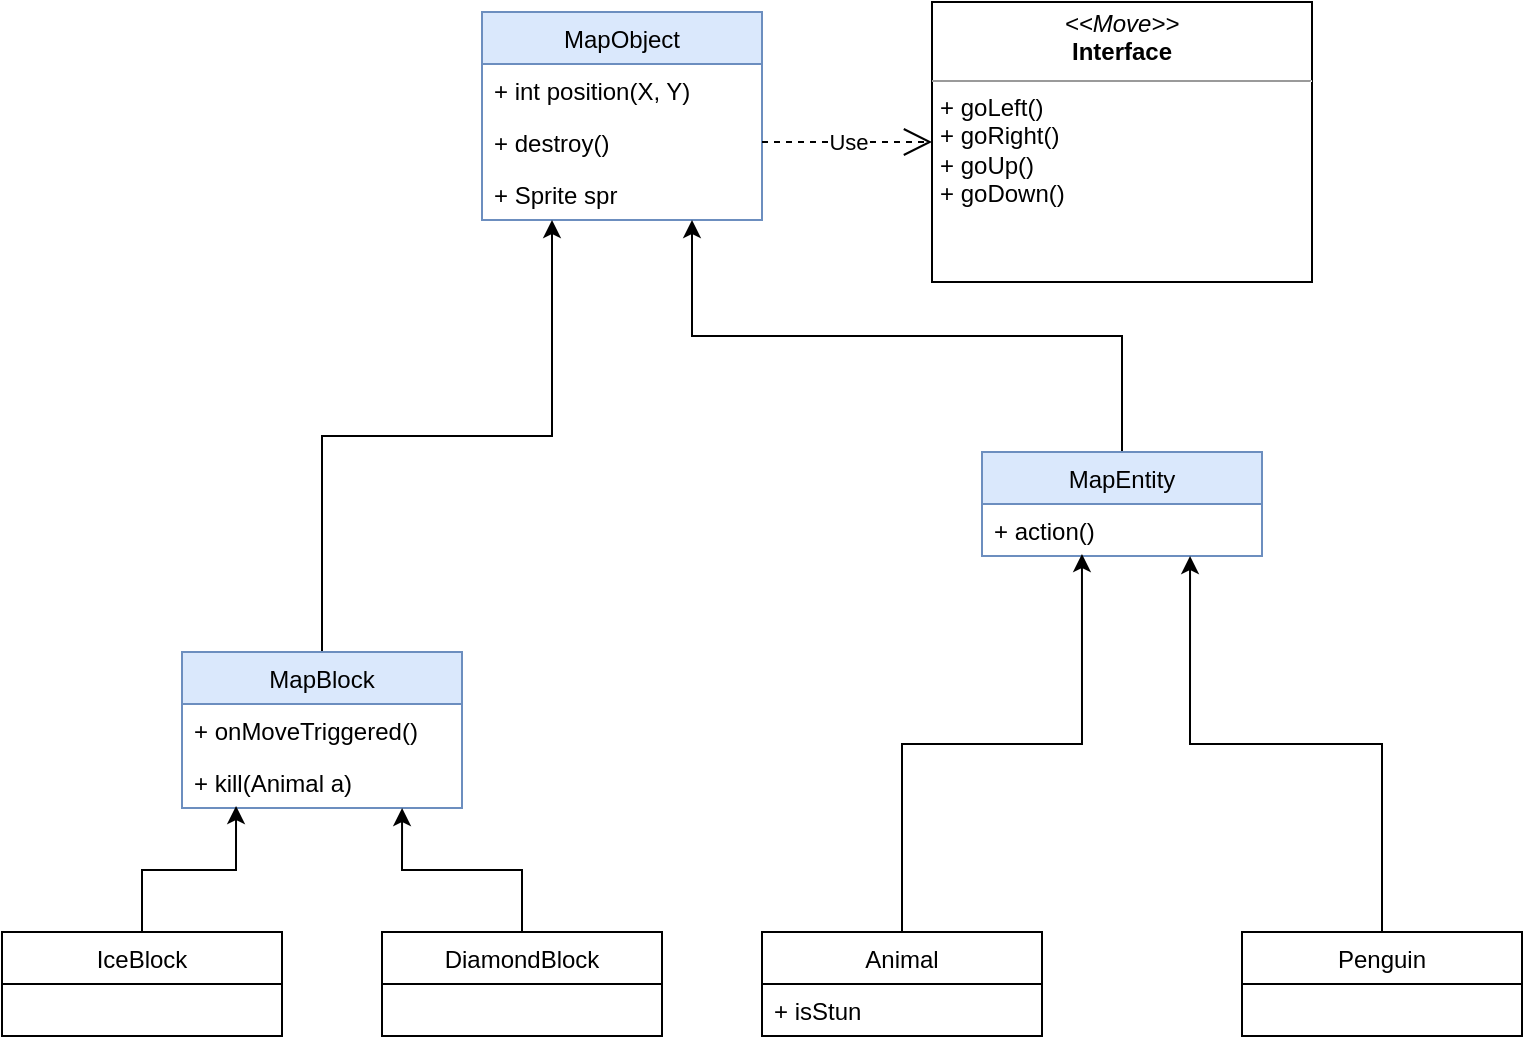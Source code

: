 <mxfile version="12.8.2" type="device"><diagram id="Hl8-E7hU2EOzDUUXUu1T" name="Page-1"><mxGraphModel dx="1180" dy="694" grid="1" gridSize="10" guides="1" tooltips="1" connect="1" arrows="1" fold="1" page="1" pageScale="1" pageWidth="827" pageHeight="1169" math="0" shadow="0"><root><mxCell id="0"/><mxCell id="1" parent="0"/><mxCell id="C7ziPaJtKHheJAq_qz0F-1" value="MapObject" style="swimlane;fontStyle=0;childLayout=stackLayout;horizontal=1;startSize=26;fillColor=#dae8fc;horizontalStack=0;resizeParent=1;resizeParentMax=0;resizeLast=0;collapsible=1;marginBottom=0;strokeColor=#6c8ebf;" vertex="1" parent="1"><mxGeometry x="290" y="30" width="140" height="104" as="geometry"/></mxCell><mxCell id="C7ziPaJtKHheJAq_qz0F-2" value="+ int position(X, Y)" style="text;strokeColor=none;fillColor=none;align=left;verticalAlign=top;spacingLeft=4;spacingRight=4;overflow=hidden;rotatable=0;points=[[0,0.5],[1,0.5]];portConstraint=eastwest;" vertex="1" parent="C7ziPaJtKHheJAq_qz0F-1"><mxGeometry y="26" width="140" height="26" as="geometry"/></mxCell><mxCell id="C7ziPaJtKHheJAq_qz0F-4" value="+ destroy()" style="text;strokeColor=none;fillColor=none;align=left;verticalAlign=top;spacingLeft=4;spacingRight=4;overflow=hidden;rotatable=0;points=[[0,0.5],[1,0.5]];portConstraint=eastwest;" vertex="1" parent="C7ziPaJtKHheJAq_qz0F-1"><mxGeometry y="52" width="140" height="26" as="geometry"/></mxCell><mxCell id="C7ziPaJtKHheJAq_qz0F-23" value="+ Sprite spr" style="text;strokeColor=none;fillColor=none;align=left;verticalAlign=top;spacingLeft=4;spacingRight=4;overflow=hidden;rotatable=0;points=[[0,0.5],[1,0.5]];portConstraint=eastwest;" vertex="1" parent="C7ziPaJtKHheJAq_qz0F-1"><mxGeometry y="78" width="140" height="26" as="geometry"/></mxCell><mxCell id="C7ziPaJtKHheJAq_qz0F-35" style="edgeStyle=orthogonalEdgeStyle;rounded=0;orthogonalLoop=1;jettySize=auto;html=1;exitX=0.5;exitY=0;exitDx=0;exitDy=0;entryX=0.25;entryY=1;entryDx=0;entryDy=0;" edge="1" parent="1" source="C7ziPaJtKHheJAq_qz0F-5" target="C7ziPaJtKHheJAq_qz0F-1"><mxGeometry relative="1" as="geometry"/></mxCell><mxCell id="C7ziPaJtKHheJAq_qz0F-5" value="MapBlock" style="swimlane;fontStyle=0;childLayout=stackLayout;horizontal=1;startSize=26;fillColor=#dae8fc;horizontalStack=0;resizeParent=1;resizeParentMax=0;resizeLast=0;collapsible=1;marginBottom=0;strokeColor=#6c8ebf;" vertex="1" parent="1"><mxGeometry x="140" y="350" width="140" height="78" as="geometry"/></mxCell><mxCell id="C7ziPaJtKHheJAq_qz0F-6" value="+ onMoveTriggered()" style="text;strokeColor=none;fillColor=none;align=left;verticalAlign=top;spacingLeft=4;spacingRight=4;overflow=hidden;rotatable=0;points=[[0,0.5],[1,0.5]];portConstraint=eastwest;" vertex="1" parent="C7ziPaJtKHheJAq_qz0F-5"><mxGeometry y="26" width="140" height="26" as="geometry"/></mxCell><mxCell id="C7ziPaJtKHheJAq_qz0F-7" value="+ kill(Animal a)" style="text;strokeColor=none;fillColor=none;align=left;verticalAlign=top;spacingLeft=4;spacingRight=4;overflow=hidden;rotatable=0;points=[[0,0.5],[1,0.5]];portConstraint=eastwest;" vertex="1" parent="C7ziPaJtKHheJAq_qz0F-5"><mxGeometry y="52" width="140" height="26" as="geometry"/></mxCell><mxCell id="C7ziPaJtKHheJAq_qz0F-36" style="edgeStyle=orthogonalEdgeStyle;rounded=0;orthogonalLoop=1;jettySize=auto;html=1;exitX=0.5;exitY=0;exitDx=0;exitDy=0;entryX=0.75;entryY=1;entryDx=0;entryDy=0;" edge="1" parent="1" source="C7ziPaJtKHheJAq_qz0F-9" target="C7ziPaJtKHheJAq_qz0F-1"><mxGeometry relative="1" as="geometry"/></mxCell><mxCell id="C7ziPaJtKHheJAq_qz0F-9" value="MapEntity" style="swimlane;fontStyle=0;childLayout=stackLayout;horizontal=1;startSize=26;fillColor=#dae8fc;horizontalStack=0;resizeParent=1;resizeParentMax=0;resizeLast=0;collapsible=1;marginBottom=0;strokeColor=#6c8ebf;" vertex="1" parent="1"><mxGeometry x="540" y="250" width="140" height="52" as="geometry"/></mxCell><mxCell id="C7ziPaJtKHheJAq_qz0F-10" value="+ action()" style="text;strokeColor=none;fillColor=none;align=left;verticalAlign=top;spacingLeft=4;spacingRight=4;overflow=hidden;rotatable=0;points=[[0,0.5],[1,0.5]];portConstraint=eastwest;" vertex="1" parent="C7ziPaJtKHheJAq_qz0F-9"><mxGeometry y="26" width="140" height="26" as="geometry"/></mxCell><mxCell id="C7ziPaJtKHheJAq_qz0F-21" style="edgeStyle=orthogonalEdgeStyle;rounded=0;orthogonalLoop=1;jettySize=auto;html=1;exitX=0.5;exitY=0;exitDx=0;exitDy=0;entryX=0.193;entryY=0.962;entryDx=0;entryDy=0;entryPerimeter=0;" edge="1" parent="1" source="C7ziPaJtKHheJAq_qz0F-13" target="C7ziPaJtKHheJAq_qz0F-7"><mxGeometry relative="1" as="geometry"/></mxCell><mxCell id="C7ziPaJtKHheJAq_qz0F-13" value="IceBlock" style="swimlane;fontStyle=0;childLayout=stackLayout;horizontal=1;startSize=26;fillColor=none;horizontalStack=0;resizeParent=1;resizeParentMax=0;resizeLast=0;collapsible=1;marginBottom=0;" vertex="1" parent="1"><mxGeometry x="50" y="490" width="140" height="52" as="geometry"/></mxCell><mxCell id="C7ziPaJtKHheJAq_qz0F-22" style="edgeStyle=orthogonalEdgeStyle;rounded=0;orthogonalLoop=1;jettySize=auto;html=1;exitX=0.5;exitY=0;exitDx=0;exitDy=0;entryX=0.786;entryY=1;entryDx=0;entryDy=0;entryPerimeter=0;" edge="1" parent="1" source="C7ziPaJtKHheJAq_qz0F-17" target="C7ziPaJtKHheJAq_qz0F-7"><mxGeometry relative="1" as="geometry"/></mxCell><mxCell id="C7ziPaJtKHheJAq_qz0F-17" value="DiamondBlock" style="swimlane;fontStyle=0;childLayout=stackLayout;horizontal=1;startSize=26;fillColor=none;horizontalStack=0;resizeParent=1;resizeParentMax=0;resizeLast=0;collapsible=1;marginBottom=0;" vertex="1" parent="1"><mxGeometry x="240" y="490" width="140" height="52" as="geometry"/></mxCell><mxCell id="C7ziPaJtKHheJAq_qz0F-33" style="edgeStyle=orthogonalEdgeStyle;rounded=0;orthogonalLoop=1;jettySize=auto;html=1;exitX=0.5;exitY=0;exitDx=0;exitDy=0;entryX=0.357;entryY=0.962;entryDx=0;entryDy=0;entryPerimeter=0;" edge="1" parent="1" source="C7ziPaJtKHheJAq_qz0F-25" target="C7ziPaJtKHheJAq_qz0F-10"><mxGeometry relative="1" as="geometry"/></mxCell><mxCell id="C7ziPaJtKHheJAq_qz0F-25" value="Animal" style="swimlane;fontStyle=0;childLayout=stackLayout;horizontal=1;startSize=26;fillColor=none;horizontalStack=0;resizeParent=1;resizeParentMax=0;resizeLast=0;collapsible=1;marginBottom=0;" vertex="1" parent="1"><mxGeometry x="430" y="490" width="140" height="52" as="geometry"/></mxCell><mxCell id="C7ziPaJtKHheJAq_qz0F-28" value="+ isStun" style="text;strokeColor=none;fillColor=none;align=left;verticalAlign=top;spacingLeft=4;spacingRight=4;overflow=hidden;rotatable=0;points=[[0,0.5],[1,0.5]];portConstraint=eastwest;" vertex="1" parent="C7ziPaJtKHheJAq_qz0F-25"><mxGeometry y="26" width="140" height="26" as="geometry"/></mxCell><mxCell id="C7ziPaJtKHheJAq_qz0F-34" style="edgeStyle=orthogonalEdgeStyle;rounded=0;orthogonalLoop=1;jettySize=auto;html=1;exitX=0.5;exitY=0;exitDx=0;exitDy=0;entryX=0.743;entryY=1;entryDx=0;entryDy=0;entryPerimeter=0;" edge="1" parent="1" source="C7ziPaJtKHheJAq_qz0F-29" target="C7ziPaJtKHheJAq_qz0F-10"><mxGeometry relative="1" as="geometry"/></mxCell><mxCell id="C7ziPaJtKHheJAq_qz0F-29" value="Penguin" style="swimlane;fontStyle=0;childLayout=stackLayout;horizontal=1;startSize=26;fillColor=none;horizontalStack=0;resizeParent=1;resizeParentMax=0;resizeLast=0;collapsible=1;marginBottom=0;" vertex="1" parent="1"><mxGeometry x="670" y="490" width="140" height="52" as="geometry"/></mxCell><mxCell id="C7ziPaJtKHheJAq_qz0F-37" value="&lt;p style=&quot;margin: 0px ; margin-top: 4px ; text-align: center&quot;&gt;&lt;i&gt;&amp;lt;&amp;lt;Move&amp;gt;&amp;gt;&lt;/i&gt;&lt;br&gt;&lt;b&gt;Interface&lt;/b&gt;&lt;/p&gt;&lt;hr size=&quot;1&quot;&gt;&lt;p style=&quot;margin: 0px ; margin-left: 4px&quot;&gt;+ goLeft()&lt;/p&gt;&lt;p style=&quot;margin: 0px ; margin-left: 4px&quot;&gt;+ goRight()&lt;/p&gt;&lt;p style=&quot;margin: 0px ; margin-left: 4px&quot;&gt;+ goUp()&lt;/p&gt;&lt;p style=&quot;margin: 0px ; margin-left: 4px&quot;&gt;+ goDown()&lt;br&gt;&lt;/p&gt;" style="verticalAlign=top;align=left;overflow=fill;fontSize=12;fontFamily=Helvetica;html=1;" vertex="1" parent="1"><mxGeometry x="515" y="25" width="190" height="140" as="geometry"/></mxCell><mxCell id="C7ziPaJtKHheJAq_qz0F-38" value="Use" style="endArrow=open;endSize=12;dashed=1;html=1;exitX=1;exitY=0.5;exitDx=0;exitDy=0;entryX=0;entryY=0.5;entryDx=0;entryDy=0;" edge="1" parent="1" target="C7ziPaJtKHheJAq_qz0F-37"><mxGeometry width="160" relative="1" as="geometry"><mxPoint x="430" y="95" as="sourcePoint"/><mxPoint x="490" y="310" as="targetPoint"/></mxGeometry></mxCell></root></mxGraphModel></diagram></mxfile>